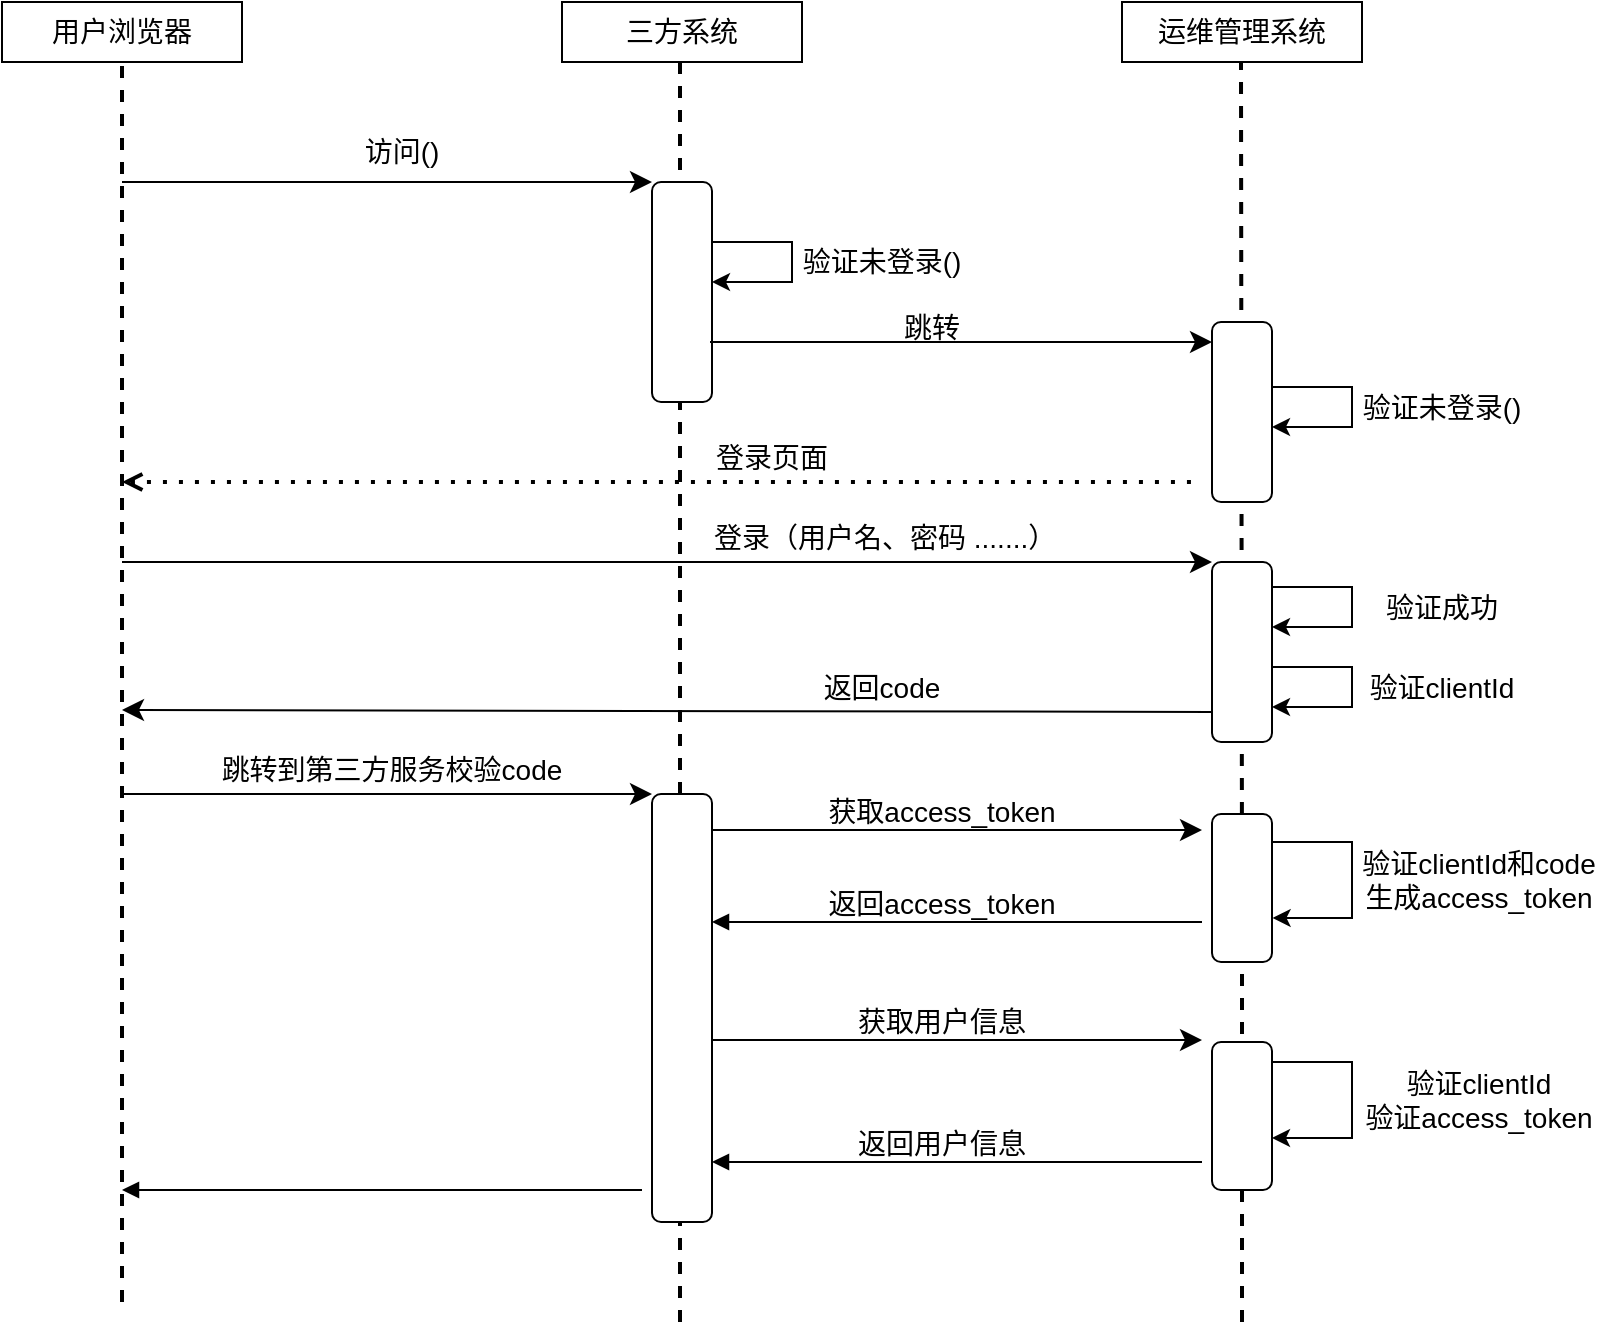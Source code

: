 <mxfile version="26.1.3">
  <diagram name="第 1 页" id="2C3zUtz4Onn53_GNh0Rn">
    <mxGraphModel dx="922" dy="616" grid="1" gridSize="10" guides="1" tooltips="1" connect="1" arrows="1" fold="1" page="1" pageScale="1" pageWidth="827" pageHeight="1169" math="0" shadow="0">
      <root>
        <mxCell id="0" />
        <mxCell id="1" parent="0" />
        <mxCell id="HYNrUmtqzF9IMo-W-l-u-26" value="" style="endArrow=none;dashed=1;html=1;rounded=0;entryX=0.5;entryY=1;entryDx=0;entryDy=0;strokeWidth=2;" edge="1" parent="1" source="HYNrUmtqzF9IMo-W-l-u-39">
          <mxGeometry width="50" height="50" relative="1" as="geometry">
            <mxPoint x="660" y="760" as="sourcePoint" />
            <mxPoint x="659.5" y="200" as="targetPoint" />
          </mxGeometry>
        </mxCell>
        <mxCell id="HYNrUmtqzF9IMo-W-l-u-25" value="" style="endArrow=none;dashed=1;html=1;rounded=0;entryX=0.5;entryY=1;entryDx=0;entryDy=0;strokeWidth=2;" edge="1" parent="1">
          <mxGeometry width="50" height="50" relative="1" as="geometry">
            <mxPoint x="379" y="830" as="sourcePoint" />
            <mxPoint x="379" y="200" as="targetPoint" />
          </mxGeometry>
        </mxCell>
        <mxCell id="HYNrUmtqzF9IMo-W-l-u-1" value="&lt;font style=&quot;font-size: 14px;&quot;&gt;用户浏览器&lt;/font&gt;" style="rounded=0;whiteSpace=wrap;html=1;" vertex="1" parent="1">
          <mxGeometry x="40" y="170" width="120" height="30" as="geometry" />
        </mxCell>
        <mxCell id="HYNrUmtqzF9IMo-W-l-u-2" value="&lt;font style=&quot;font-size: 14px;&quot;&gt;三方系统&lt;/font&gt;" style="rounded=0;whiteSpace=wrap;html=1;" vertex="1" parent="1">
          <mxGeometry x="320" y="170" width="120" height="30" as="geometry" />
        </mxCell>
        <mxCell id="HYNrUmtqzF9IMo-W-l-u-3" value="&lt;font style=&quot;font-size: 14px;&quot;&gt;运维管理系统&lt;/font&gt;" style="rounded=0;whiteSpace=wrap;html=1;" vertex="1" parent="1">
          <mxGeometry x="600" y="170" width="120" height="30" as="geometry" />
        </mxCell>
        <mxCell id="HYNrUmtqzF9IMo-W-l-u-4" value="" style="endArrow=none;dashed=1;html=1;rounded=0;entryX=0.5;entryY=1;entryDx=0;entryDy=0;strokeWidth=2;" edge="1" parent="1" target="HYNrUmtqzF9IMo-W-l-u-1">
          <mxGeometry width="50" height="50" relative="1" as="geometry">
            <mxPoint x="100" y="820" as="sourcePoint" />
            <mxPoint x="100" y="220" as="targetPoint" />
          </mxGeometry>
        </mxCell>
        <mxCell id="HYNrUmtqzF9IMo-W-l-u-5" value="" style="rounded=1;whiteSpace=wrap;html=1;" vertex="1" parent="1">
          <mxGeometry x="365" y="260" width="30" height="110" as="geometry" />
        </mxCell>
        <mxCell id="HYNrUmtqzF9IMo-W-l-u-7" value="" style="endArrow=classic;html=1;rounded=0;entryX=0;entryY=0;entryDx=0;entryDy=0;endSize=8;" edge="1" parent="1" target="HYNrUmtqzF9IMo-W-l-u-5">
          <mxGeometry width="50" height="50" relative="1" as="geometry">
            <mxPoint x="100" y="260" as="sourcePoint" />
            <mxPoint x="250" y="260" as="targetPoint" />
          </mxGeometry>
        </mxCell>
        <mxCell id="HYNrUmtqzF9IMo-W-l-u-8" value="&lt;font style=&quot;font-size: 14px;&quot;&gt;访问()&lt;/font&gt;" style="text;html=1;align=center;verticalAlign=middle;whiteSpace=wrap;rounded=0;" vertex="1" parent="1">
          <mxGeometry x="210" y="230" width="60" height="30" as="geometry" />
        </mxCell>
        <mxCell id="HYNrUmtqzF9IMo-W-l-u-9" value="" style="endArrow=classic;html=1;rounded=0;exitX=1;exitY=0.25;exitDx=0;exitDy=0;entryX=1;entryY=0.5;entryDx=0;entryDy=0;" edge="1" parent="1">
          <mxGeometry width="50" height="50" relative="1" as="geometry">
            <mxPoint x="395" y="290" as="sourcePoint" />
            <mxPoint x="395" y="310" as="targetPoint" />
            <Array as="points">
              <mxPoint x="435" y="290" />
              <mxPoint x="435" y="310" />
            </Array>
          </mxGeometry>
        </mxCell>
        <mxCell id="HYNrUmtqzF9IMo-W-l-u-11" value="&lt;font style=&quot;font-size: 14px;&quot;&gt;验证未登录()&lt;/font&gt;" style="text;html=1;align=center;verticalAlign=middle;whiteSpace=wrap;rounded=0;" vertex="1" parent="1">
          <mxGeometry x="435" y="287.5" width="90" height="25" as="geometry" />
        </mxCell>
        <mxCell id="HYNrUmtqzF9IMo-W-l-u-12" value="" style="endArrow=classic;html=1;rounded=0;endSize=8;entryX=0;entryY=0;entryDx=0;entryDy=0;" edge="1" parent="1">
          <mxGeometry width="50" height="50" relative="1" as="geometry">
            <mxPoint x="394" y="340" as="sourcePoint" />
            <mxPoint x="645" y="340" as="targetPoint" />
          </mxGeometry>
        </mxCell>
        <mxCell id="HYNrUmtqzF9IMo-W-l-u-13" value="" style="rounded=1;whiteSpace=wrap;html=1;" vertex="1" parent="1">
          <mxGeometry x="645" y="330" width="30" height="90" as="geometry" />
        </mxCell>
        <mxCell id="HYNrUmtqzF9IMo-W-l-u-14" value="&lt;span style=&quot;font-size: 14px;&quot;&gt;跳转&lt;/span&gt;" style="text;html=1;align=center;verticalAlign=middle;whiteSpace=wrap;rounded=0;" vertex="1" parent="1">
          <mxGeometry x="460" y="320" width="90" height="25" as="geometry" />
        </mxCell>
        <mxCell id="HYNrUmtqzF9IMo-W-l-u-15" value="" style="endArrow=classic;html=1;rounded=0;exitX=1;exitY=0.25;exitDx=0;exitDy=0;entryX=1;entryY=0.5;entryDx=0;entryDy=0;" edge="1" parent="1">
          <mxGeometry width="50" height="50" relative="1" as="geometry">
            <mxPoint x="675" y="362.5" as="sourcePoint" />
            <mxPoint x="675" y="382.5" as="targetPoint" />
            <Array as="points">
              <mxPoint x="715" y="362.5" />
              <mxPoint x="715" y="382.5" />
            </Array>
          </mxGeometry>
        </mxCell>
        <mxCell id="HYNrUmtqzF9IMo-W-l-u-16" value="&lt;font style=&quot;font-size: 14px;&quot;&gt;验证未登录()&lt;/font&gt;" style="text;html=1;align=center;verticalAlign=middle;whiteSpace=wrap;rounded=0;" vertex="1" parent="1">
          <mxGeometry x="715" y="360" width="90" height="25" as="geometry" />
        </mxCell>
        <mxCell id="HYNrUmtqzF9IMo-W-l-u-17" value="" style="endArrow=none;dashed=1;html=1;dashPattern=1 3;strokeWidth=2;rounded=0;startArrow=open;startFill=0;" edge="1" parent="1">
          <mxGeometry width="50" height="50" relative="1" as="geometry">
            <mxPoint x="100" y="410" as="sourcePoint" />
            <mxPoint x="640" y="410" as="targetPoint" />
          </mxGeometry>
        </mxCell>
        <mxCell id="HYNrUmtqzF9IMo-W-l-u-19" value="&lt;span style=&quot;font-size: 14px;&quot;&gt;登录页面&lt;/span&gt;" style="text;html=1;align=center;verticalAlign=middle;whiteSpace=wrap;rounded=0;" vertex="1" parent="1">
          <mxGeometry x="380" y="385" width="90" height="25" as="geometry" />
        </mxCell>
        <mxCell id="HYNrUmtqzF9IMo-W-l-u-20" value="" style="rounded=1;whiteSpace=wrap;html=1;" vertex="1" parent="1">
          <mxGeometry x="645" y="450" width="30" height="90" as="geometry" />
        </mxCell>
        <mxCell id="HYNrUmtqzF9IMo-W-l-u-21" value="" style="endArrow=classic;html=1;rounded=0;entryX=0;entryY=0;entryDx=0;entryDy=0;endSize=8;" edge="1" parent="1" target="HYNrUmtqzF9IMo-W-l-u-20">
          <mxGeometry width="50" height="50" relative="1" as="geometry">
            <mxPoint x="100" y="450" as="sourcePoint" />
            <mxPoint x="365" y="450" as="targetPoint" />
          </mxGeometry>
        </mxCell>
        <mxCell id="HYNrUmtqzF9IMo-W-l-u-22" value="&lt;span style=&quot;font-size: 14px;&quot;&gt;登录（用户名、密码 .......）&lt;/span&gt;" style="text;html=1;align=center;verticalAlign=middle;whiteSpace=wrap;rounded=0;" vertex="1" parent="1">
          <mxGeometry x="395" y="425" width="170" height="25" as="geometry" />
        </mxCell>
        <mxCell id="HYNrUmtqzF9IMo-W-l-u-23" value="" style="endArrow=classic;html=1;rounded=0;exitX=1;exitY=0.25;exitDx=0;exitDy=0;entryX=1;entryY=0.5;entryDx=0;entryDy=0;" edge="1" parent="1">
          <mxGeometry width="50" height="50" relative="1" as="geometry">
            <mxPoint x="675" y="462.5" as="sourcePoint" />
            <mxPoint x="675" y="482.5" as="targetPoint" />
            <Array as="points">
              <mxPoint x="715" y="462.5" />
              <mxPoint x="715" y="482.5" />
            </Array>
          </mxGeometry>
        </mxCell>
        <mxCell id="HYNrUmtqzF9IMo-W-l-u-24" value="&lt;font style=&quot;font-size: 14px;&quot;&gt;验证成功&lt;/font&gt;" style="text;html=1;align=center;verticalAlign=middle;whiteSpace=wrap;rounded=0;" vertex="1" parent="1">
          <mxGeometry x="715" y="460" width="90" height="25" as="geometry" />
        </mxCell>
        <mxCell id="HYNrUmtqzF9IMo-W-l-u-27" value="" style="endArrow=classic;html=1;rounded=0;exitX=1;exitY=0.25;exitDx=0;exitDy=0;entryX=1;entryY=0.5;entryDx=0;entryDy=0;" edge="1" parent="1">
          <mxGeometry width="50" height="50" relative="1" as="geometry">
            <mxPoint x="675" y="502.5" as="sourcePoint" />
            <mxPoint x="675" y="522.5" as="targetPoint" />
            <Array as="points">
              <mxPoint x="715" y="502.5" />
              <mxPoint x="715" y="522.5" />
            </Array>
          </mxGeometry>
        </mxCell>
        <mxCell id="HYNrUmtqzF9IMo-W-l-u-28" value="&lt;font style=&quot;font-size: 14px;&quot;&gt;验证clientId&lt;/font&gt;" style="text;html=1;align=center;verticalAlign=middle;whiteSpace=wrap;rounded=0;" vertex="1" parent="1">
          <mxGeometry x="715" y="500" width="90" height="25" as="geometry" />
        </mxCell>
        <mxCell id="HYNrUmtqzF9IMo-W-l-u-29" value="" style="endArrow=classic;html=1;rounded=0;endSize=8;exitX=0;exitY=0.833;exitDx=0;exitDy=0;exitPerimeter=0;" edge="1" parent="1" source="HYNrUmtqzF9IMo-W-l-u-20">
          <mxGeometry width="50" height="50" relative="1" as="geometry">
            <mxPoint x="160" y="524" as="sourcePoint" />
            <mxPoint x="100" y="524" as="targetPoint" />
          </mxGeometry>
        </mxCell>
        <mxCell id="HYNrUmtqzF9IMo-W-l-u-31" value="&lt;span style=&quot;font-size: 14px;&quot;&gt;返回code&lt;/span&gt;" style="text;html=1;align=center;verticalAlign=middle;whiteSpace=wrap;rounded=0;" vertex="1" parent="1">
          <mxGeometry x="395" y="500" width="170" height="25" as="geometry" />
        </mxCell>
        <mxCell id="HYNrUmtqzF9IMo-W-l-u-32" value="" style="endArrow=classic;html=1;rounded=0;entryX=0;entryY=0;entryDx=0;entryDy=0;endSize=8;" edge="1" parent="1">
          <mxGeometry width="50" height="50" relative="1" as="geometry">
            <mxPoint x="100" y="566" as="sourcePoint" />
            <mxPoint x="365" y="566" as="targetPoint" />
          </mxGeometry>
        </mxCell>
        <mxCell id="HYNrUmtqzF9IMo-W-l-u-33" value="" style="rounded=1;whiteSpace=wrap;html=1;" vertex="1" parent="1">
          <mxGeometry x="365" y="566" width="30" height="214" as="geometry" />
        </mxCell>
        <mxCell id="HYNrUmtqzF9IMo-W-l-u-36" value="&lt;span style=&quot;font-size: 14px;&quot;&gt;跳转到第三方服务校验code&lt;/span&gt;" style="text;html=1;align=center;verticalAlign=middle;whiteSpace=wrap;rounded=0;" vertex="1" parent="1">
          <mxGeometry x="140" y="541" width="190" height="25" as="geometry" />
        </mxCell>
        <mxCell id="HYNrUmtqzF9IMo-W-l-u-37" value="" style="endArrow=classic;html=1;rounded=0;endSize=8;" edge="1" parent="1">
          <mxGeometry width="50" height="50" relative="1" as="geometry">
            <mxPoint x="395" y="584" as="sourcePoint" />
            <mxPoint x="640" y="584" as="targetPoint" />
          </mxGeometry>
        </mxCell>
        <mxCell id="HYNrUmtqzF9IMo-W-l-u-38" value="&lt;span style=&quot;font-size: 14px;&quot;&gt;获取access_token&lt;/span&gt;" style="text;html=1;align=center;verticalAlign=middle;whiteSpace=wrap;rounded=0;" vertex="1" parent="1">
          <mxGeometry x="440" y="565" width="140" height="20" as="geometry" />
        </mxCell>
        <mxCell id="HYNrUmtqzF9IMo-W-l-u-40" value="" style="endArrow=none;dashed=1;html=1;rounded=0;entryX=0.5;entryY=1;entryDx=0;entryDy=0;strokeWidth=2;" edge="1" parent="1" target="HYNrUmtqzF9IMo-W-l-u-39">
          <mxGeometry width="50" height="50" relative="1" as="geometry">
            <mxPoint x="660" y="830" as="sourcePoint" />
            <mxPoint x="659.5" y="200" as="targetPoint" />
          </mxGeometry>
        </mxCell>
        <mxCell id="HYNrUmtqzF9IMo-W-l-u-39" value="" style="rounded=1;whiteSpace=wrap;html=1;" vertex="1" parent="1">
          <mxGeometry x="645" y="576" width="30" height="74" as="geometry" />
        </mxCell>
        <mxCell id="HYNrUmtqzF9IMo-W-l-u-41" value="" style="endArrow=classic;html=1;rounded=0;exitX=1;exitY=0.25;exitDx=0;exitDy=0;entryX=1.01;entryY=0.702;entryDx=0;entryDy=0;entryPerimeter=0;" edge="1" parent="1" target="HYNrUmtqzF9IMo-W-l-u-39">
          <mxGeometry width="50" height="50" relative="1" as="geometry">
            <mxPoint x="675" y="590" as="sourcePoint" />
            <mxPoint x="675" y="610" as="targetPoint" />
            <Array as="points">
              <mxPoint x="715" y="590" />
              <mxPoint x="715" y="628" />
            </Array>
          </mxGeometry>
        </mxCell>
        <mxCell id="HYNrUmtqzF9IMo-W-l-u-42" value="&lt;font style=&quot;font-size: 14px;&quot;&gt;验证clientId和code生成access_token&lt;/font&gt;" style="text;html=1;align=center;verticalAlign=middle;whiteSpace=wrap;rounded=0;" vertex="1" parent="1">
          <mxGeometry x="716" y="596" width="125" height="25" as="geometry" />
        </mxCell>
        <mxCell id="HYNrUmtqzF9IMo-W-l-u-44" value="" style="endArrow=none;html=1;rounded=0;endSize=8;startArrow=block;startFill=1;" edge="1" parent="1">
          <mxGeometry width="50" height="50" relative="1" as="geometry">
            <mxPoint x="395" y="630" as="sourcePoint" />
            <mxPoint x="640" y="630" as="targetPoint" />
          </mxGeometry>
        </mxCell>
        <mxCell id="HYNrUmtqzF9IMo-W-l-u-45" value="&lt;span style=&quot;font-size: 14px;&quot;&gt;返回access_token&lt;/span&gt;" style="text;html=1;align=center;verticalAlign=middle;whiteSpace=wrap;rounded=0;" vertex="1" parent="1">
          <mxGeometry x="440" y="611" width="140" height="20" as="geometry" />
        </mxCell>
        <mxCell id="HYNrUmtqzF9IMo-W-l-u-46" value="" style="endArrow=classic;html=1;rounded=0;endSize=8;" edge="1" parent="1">
          <mxGeometry width="50" height="50" relative="1" as="geometry">
            <mxPoint x="395" y="689" as="sourcePoint" />
            <mxPoint x="640" y="689" as="targetPoint" />
          </mxGeometry>
        </mxCell>
        <mxCell id="HYNrUmtqzF9IMo-W-l-u-47" value="&lt;span style=&quot;font-size: 14px;&quot;&gt;获取用户信息&lt;/span&gt;" style="text;html=1;align=center;verticalAlign=middle;whiteSpace=wrap;rounded=0;" vertex="1" parent="1">
          <mxGeometry x="440" y="670" width="140" height="20" as="geometry" />
        </mxCell>
        <mxCell id="HYNrUmtqzF9IMo-W-l-u-48" value="" style="rounded=1;whiteSpace=wrap;html=1;" vertex="1" parent="1">
          <mxGeometry x="645" y="690" width="30" height="74" as="geometry" />
        </mxCell>
        <mxCell id="HYNrUmtqzF9IMo-W-l-u-49" value="" style="endArrow=classic;html=1;rounded=0;exitX=1;exitY=0.25;exitDx=0;exitDy=0;entryX=1.01;entryY=0.702;entryDx=0;entryDy=0;entryPerimeter=0;" edge="1" parent="1">
          <mxGeometry width="50" height="50" relative="1" as="geometry">
            <mxPoint x="675" y="700" as="sourcePoint" />
            <mxPoint x="675" y="738" as="targetPoint" />
            <Array as="points">
              <mxPoint x="715" y="700" />
              <mxPoint x="715" y="738" />
            </Array>
          </mxGeometry>
        </mxCell>
        <mxCell id="HYNrUmtqzF9IMo-W-l-u-50" value="&lt;font style=&quot;font-size: 14px;&quot;&gt;验证clientId&lt;/font&gt;&lt;div&gt;&lt;font style=&quot;font-size: 14px;&quot;&gt;验证access_token&lt;/font&gt;&lt;/div&gt;" style="text;html=1;align=center;verticalAlign=middle;whiteSpace=wrap;rounded=0;" vertex="1" parent="1">
          <mxGeometry x="716" y="706" width="125" height="25" as="geometry" />
        </mxCell>
        <mxCell id="HYNrUmtqzF9IMo-W-l-u-51" value="" style="endArrow=none;html=1;rounded=0;endSize=8;startArrow=block;startFill=1;" edge="1" parent="1">
          <mxGeometry width="50" height="50" relative="1" as="geometry">
            <mxPoint x="395" y="750" as="sourcePoint" />
            <mxPoint x="640" y="750" as="targetPoint" />
          </mxGeometry>
        </mxCell>
        <mxCell id="HYNrUmtqzF9IMo-W-l-u-52" value="&lt;span style=&quot;font-size: 14px;&quot;&gt;返回用户信息&lt;/span&gt;" style="text;html=1;align=center;verticalAlign=middle;whiteSpace=wrap;rounded=0;" vertex="1" parent="1">
          <mxGeometry x="440" y="731" width="140" height="20" as="geometry" />
        </mxCell>
        <mxCell id="HYNrUmtqzF9IMo-W-l-u-53" value="" style="endArrow=none;html=1;rounded=0;endSize=8;startArrow=block;startFill=1;" edge="1" parent="1">
          <mxGeometry width="50" height="50" relative="1" as="geometry">
            <mxPoint x="100" y="764" as="sourcePoint" />
            <mxPoint x="360" y="764" as="targetPoint" />
          </mxGeometry>
        </mxCell>
      </root>
    </mxGraphModel>
  </diagram>
</mxfile>
